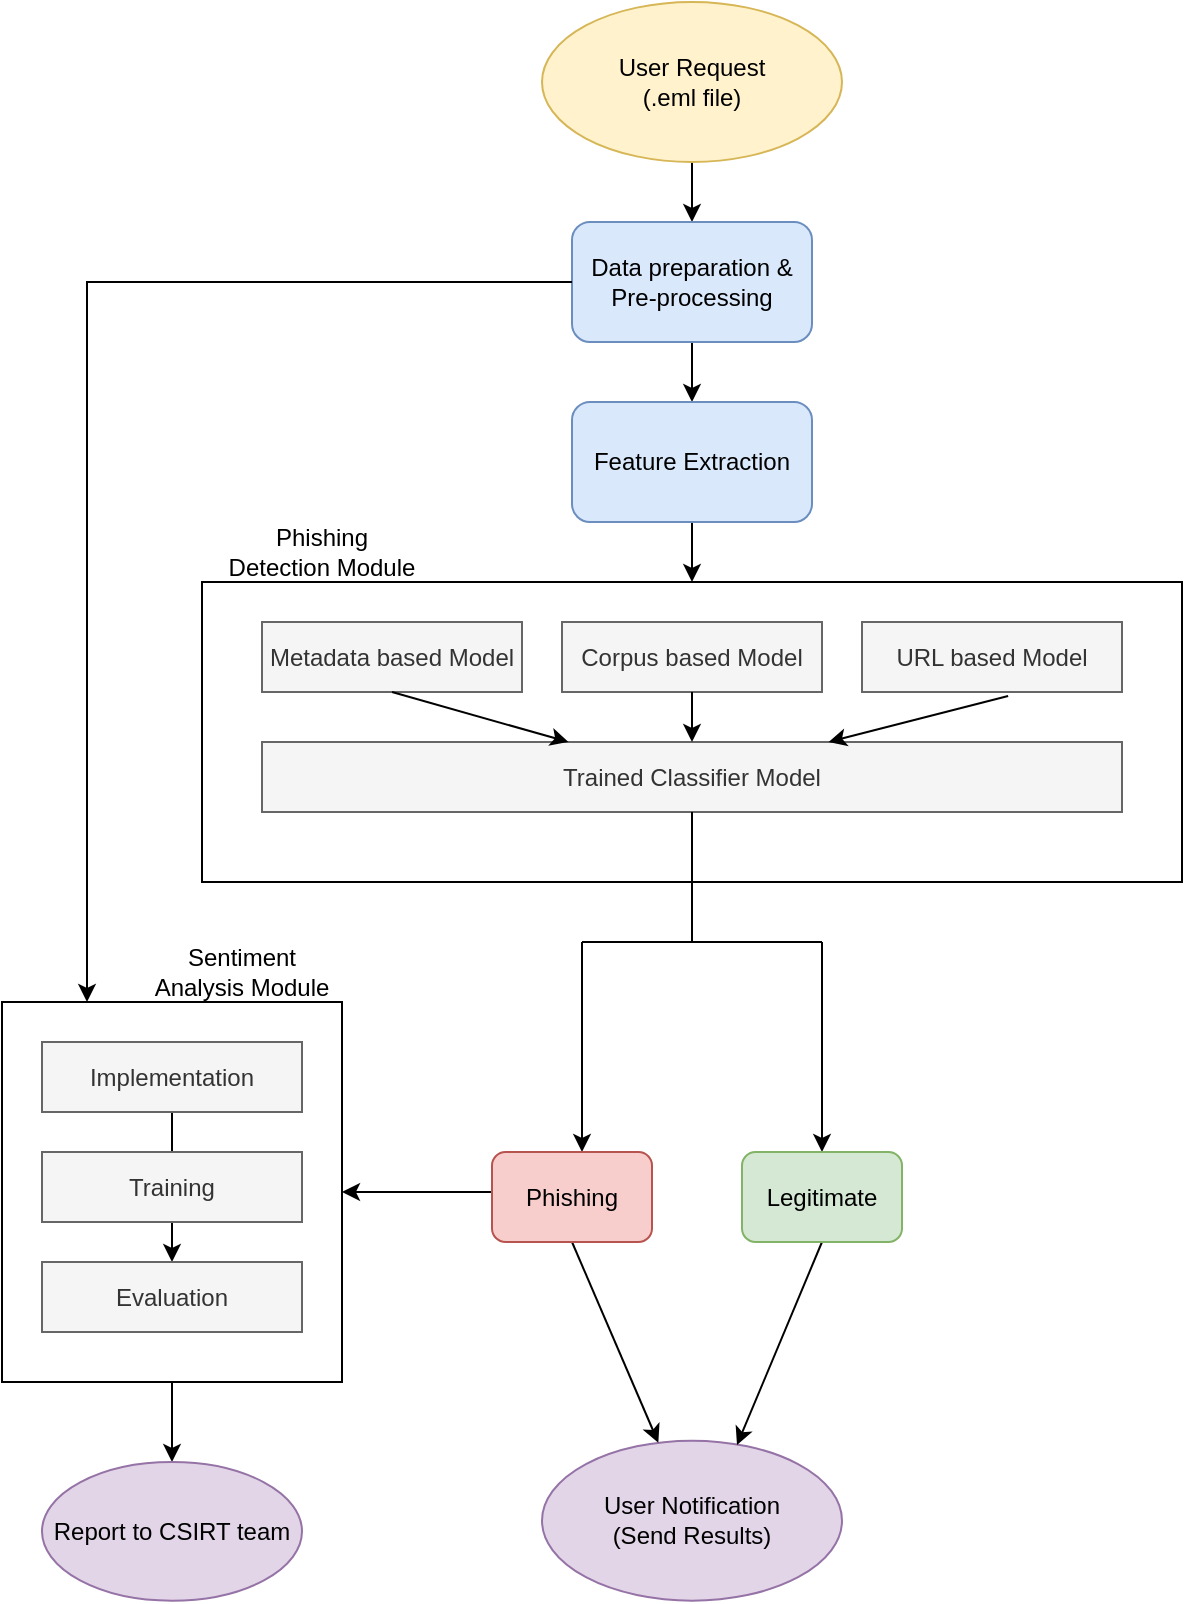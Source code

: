 <mxfile version="23.1.5" type="device">
  <diagram name="Page-1" id="ukfH7Aqjwt_QL-1ruhA5">
    <mxGraphModel dx="1434" dy="782" grid="1" gridSize="10" guides="1" tooltips="1" connect="1" arrows="1" fold="1" page="1" pageScale="1" pageWidth="850" pageHeight="1100" math="0" shadow="0">
      <root>
        <mxCell id="0" />
        <mxCell id="1" parent="0" />
        <mxCell id="_ipxNvvZkks40El0zRV0-2" value="" style="rounded=0;whiteSpace=wrap;html=1;" vertex="1" parent="1">
          <mxGeometry x="200" y="330" width="490" height="150" as="geometry" />
        </mxCell>
        <mxCell id="_ipxNvvZkks40El0zRV0-3" value="Phishing Detection Module" style="text;html=1;align=center;verticalAlign=middle;whiteSpace=wrap;rounded=0;" vertex="1" parent="1">
          <mxGeometry x="210" y="300" width="100" height="30" as="geometry" />
        </mxCell>
        <mxCell id="_ipxNvvZkks40El0zRV0-4" value="Metadata based Model" style="rounded=0;whiteSpace=wrap;html=1;fillColor=#f5f5f5;fontColor=#333333;strokeColor=#666666;" vertex="1" parent="1">
          <mxGeometry x="230" y="350" width="130" height="35" as="geometry" />
        </mxCell>
        <mxCell id="_ipxNvvZkks40El0zRV0-5" value="Corpus based Model" style="rounded=0;whiteSpace=wrap;html=1;fillColor=#f5f5f5;fontColor=#333333;strokeColor=#666666;" vertex="1" parent="1">
          <mxGeometry x="380" y="350" width="130" height="35" as="geometry" />
        </mxCell>
        <mxCell id="_ipxNvvZkks40El0zRV0-6" value="URL based Model" style="rounded=0;whiteSpace=wrap;html=1;fillColor=#f5f5f5;fontColor=#333333;strokeColor=#666666;" vertex="1" parent="1">
          <mxGeometry x="530" y="350" width="130" height="35" as="geometry" />
        </mxCell>
        <mxCell id="_ipxNvvZkks40El0zRV0-7" value="Trained Classifier Model" style="rounded=0;whiteSpace=wrap;html=1;fillColor=#f5f5f5;fontColor=#333333;strokeColor=#666666;" vertex="1" parent="1">
          <mxGeometry x="230" y="410" width="430" height="35" as="geometry" />
        </mxCell>
        <mxCell id="_ipxNvvZkks40El0zRV0-9" value="" style="endArrow=classic;html=1;rounded=0;exitX=0.5;exitY=1;exitDx=0;exitDy=0;" edge="1" parent="1" source="_ipxNvvZkks40El0zRV0-4" target="_ipxNvvZkks40El0zRV0-7">
          <mxGeometry width="50" height="50" relative="1" as="geometry">
            <mxPoint x="270" y="400" as="sourcePoint" />
            <mxPoint x="330" y="400" as="targetPoint" />
          </mxGeometry>
        </mxCell>
        <mxCell id="_ipxNvvZkks40El0zRV0-10" value="" style="endArrow=classic;html=1;rounded=0;exitX=0.5;exitY=1;exitDx=0;exitDy=0;entryX=0.5;entryY=0;entryDx=0;entryDy=0;" edge="1" parent="1" source="_ipxNvvZkks40El0zRV0-5" target="_ipxNvvZkks40El0zRV0-7">
          <mxGeometry width="50" height="50" relative="1" as="geometry">
            <mxPoint x="305" y="395" as="sourcePoint" />
            <mxPoint x="393" y="420" as="targetPoint" />
          </mxGeometry>
        </mxCell>
        <mxCell id="_ipxNvvZkks40El0zRV0-11" value="" style="endArrow=classic;html=1;rounded=0;exitX=0.562;exitY=1.057;exitDx=0;exitDy=0;exitPerimeter=0;" edge="1" parent="1" source="_ipxNvvZkks40El0zRV0-6" target="_ipxNvvZkks40El0zRV0-7">
          <mxGeometry width="50" height="50" relative="1" as="geometry">
            <mxPoint x="455" y="395" as="sourcePoint" />
            <mxPoint x="455" y="420" as="targetPoint" />
          </mxGeometry>
        </mxCell>
        <mxCell id="_ipxNvvZkks40El0zRV0-12" value="" style="endArrow=classic;html=1;rounded=0;entryX=0.5;entryY=0;entryDx=0;entryDy=0;" edge="1" parent="1">
          <mxGeometry width="50" height="50" relative="1" as="geometry">
            <mxPoint x="390" y="510" as="sourcePoint" />
            <mxPoint x="390" y="615" as="targetPoint" />
          </mxGeometry>
        </mxCell>
        <mxCell id="_ipxNvvZkks40El0zRV0-13" value="" style="endArrow=classic;html=1;rounded=0;entryX=0.5;entryY=0;entryDx=0;entryDy=0;" edge="1" parent="1" target="_ipxNvvZkks40El0zRV0-39">
          <mxGeometry width="50" height="50" relative="1" as="geometry">
            <mxPoint x="510" y="510" as="sourcePoint" />
            <mxPoint x="500" y="615" as="targetPoint" />
          </mxGeometry>
        </mxCell>
        <mxCell id="_ipxNvvZkks40El0zRV0-18" value="&lt;div&gt;User Notification&lt;/div&gt;&lt;div&gt;(Send Results)&lt;br&gt;&lt;/div&gt;" style="ellipse;whiteSpace=wrap;html=1;fillColor=#e1d5e7;strokeColor=#9673a6;" vertex="1" parent="1">
          <mxGeometry x="370" y="759.33" width="150" height="80" as="geometry" />
        </mxCell>
        <mxCell id="_ipxNvvZkks40El0zRV0-19" value="" style="endArrow=classic;html=1;rounded=0;exitX=0.5;exitY=1;exitDx=0;exitDy=0;" edge="1" parent="1" source="_ipxNvvZkks40El0zRV0-38" target="_ipxNvvZkks40El0zRV0-18">
          <mxGeometry width="50" height="50" relative="1" as="geometry">
            <mxPoint x="390" y="655" as="sourcePoint" />
            <mxPoint x="400" y="560" as="targetPoint" />
          </mxGeometry>
        </mxCell>
        <mxCell id="_ipxNvvZkks40El0zRV0-20" value="" style="endArrow=classic;html=1;rounded=0;exitX=0.5;exitY=1;exitDx=0;exitDy=0;entryX=0.65;entryY=0.027;entryDx=0;entryDy=0;entryPerimeter=0;" edge="1" parent="1" source="_ipxNvvZkks40El0zRV0-39" target="_ipxNvvZkks40El0zRV0-18">
          <mxGeometry width="50" height="50" relative="1" as="geometry">
            <mxPoint x="500" y="655" as="sourcePoint" />
            <mxPoint x="460" y="640" as="targetPoint" />
          </mxGeometry>
        </mxCell>
        <mxCell id="_ipxNvvZkks40El0zRV0-31" value="" style="edgeStyle=orthogonalEdgeStyle;rounded=0;orthogonalLoop=1;jettySize=auto;html=1;" edge="1" parent="1" source="_ipxNvvZkks40El0zRV0-21" target="_ipxNvvZkks40El0zRV0-33">
          <mxGeometry relative="1" as="geometry">
            <mxPoint x="185.083" y="760" as="targetPoint" />
          </mxGeometry>
        </mxCell>
        <mxCell id="_ipxNvvZkks40El0zRV0-21" value="" style="rounded=0;whiteSpace=wrap;html=1;" vertex="1" parent="1">
          <mxGeometry x="100" y="540" width="170" height="190" as="geometry" />
        </mxCell>
        <mxCell id="_ipxNvvZkks40El0zRV0-22" value="Sentiment Analysis Module" style="text;html=1;align=center;verticalAlign=middle;whiteSpace=wrap;rounded=0;" vertex="1" parent="1">
          <mxGeometry x="170" y="510" width="100" height="30" as="geometry" />
        </mxCell>
        <mxCell id="_ipxNvvZkks40El0zRV0-25" value="" style="endArrow=classic;html=1;rounded=0;exitX=0;exitY=0.5;exitDx=0;exitDy=0;entryX=1;entryY=0.5;entryDx=0;entryDy=0;" edge="1" parent="1" target="_ipxNvvZkks40El0zRV0-21">
          <mxGeometry width="50" height="50" relative="1" as="geometry">
            <mxPoint x="350" y="635" as="sourcePoint" />
            <mxPoint x="400" y="560" as="targetPoint" />
          </mxGeometry>
        </mxCell>
        <mxCell id="_ipxNvvZkks40El0zRV0-29" value="" style="edgeStyle=orthogonalEdgeStyle;rounded=0;orthogonalLoop=1;jettySize=auto;html=1;" edge="1" parent="1" source="_ipxNvvZkks40El0zRV0-26" target="_ipxNvvZkks40El0zRV0-28">
          <mxGeometry relative="1" as="geometry" />
        </mxCell>
        <mxCell id="_ipxNvvZkks40El0zRV0-26" value="Implementation" style="rounded=0;whiteSpace=wrap;html=1;fillColor=#f5f5f5;fontColor=#333333;strokeColor=#666666;" vertex="1" parent="1">
          <mxGeometry x="120" y="560" width="130" height="35" as="geometry" />
        </mxCell>
        <mxCell id="_ipxNvvZkks40El0zRV0-27" value="Training" style="rounded=0;whiteSpace=wrap;html=1;fillColor=#f5f5f5;fontColor=#333333;strokeColor=#666666;" vertex="1" parent="1">
          <mxGeometry x="120" y="615" width="130" height="35" as="geometry" />
        </mxCell>
        <mxCell id="_ipxNvvZkks40El0zRV0-28" value="Evaluation" style="rounded=0;whiteSpace=wrap;html=1;fillColor=#f5f5f5;fontColor=#333333;strokeColor=#666666;" vertex="1" parent="1">
          <mxGeometry x="120" y="670" width="130" height="35" as="geometry" />
        </mxCell>
        <mxCell id="_ipxNvvZkks40El0zRV0-33" value="Report to CSIRT team" style="ellipse;whiteSpace=wrap;html=1;fillColor=#e1d5e7;strokeColor=#9673a6;" vertex="1" parent="1">
          <mxGeometry x="120" y="770" width="130" height="69.33" as="geometry" />
        </mxCell>
        <mxCell id="_ipxNvvZkks40El0zRV0-36" style="edgeStyle=orthogonalEdgeStyle;rounded=0;orthogonalLoop=1;jettySize=auto;html=1;entryX=0.5;entryY=0;entryDx=0;entryDy=0;" edge="1" parent="1" source="_ipxNvvZkks40El0zRV0-34" target="_ipxNvvZkks40El0zRV0-37">
          <mxGeometry relative="1" as="geometry">
            <mxPoint x="445" y="160" as="targetPoint" />
          </mxGeometry>
        </mxCell>
        <mxCell id="_ipxNvvZkks40El0zRV0-34" value="&lt;div&gt;User Request&lt;/div&gt;&lt;div&gt;(.eml file)&lt;br&gt;&lt;/div&gt;" style="ellipse;whiteSpace=wrap;html=1;fillColor=#fff2cc;strokeColor=#d6b656;" vertex="1" parent="1">
          <mxGeometry x="370" y="40" width="150" height="80" as="geometry" />
        </mxCell>
        <mxCell id="_ipxNvvZkks40El0zRV0-42" value="" style="edgeStyle=orthogonalEdgeStyle;rounded=0;orthogonalLoop=1;jettySize=auto;html=1;" edge="1" parent="1" source="_ipxNvvZkks40El0zRV0-37" target="_ipxNvvZkks40El0zRV0-41">
          <mxGeometry relative="1" as="geometry" />
        </mxCell>
        <mxCell id="_ipxNvvZkks40El0zRV0-37" value="Data preparation &amp;amp; Pre-processing" style="rounded=1;whiteSpace=wrap;html=1;fillColor=#dae8fc;strokeColor=#6c8ebf;" vertex="1" parent="1">
          <mxGeometry x="385" y="150" width="120" height="60" as="geometry" />
        </mxCell>
        <mxCell id="_ipxNvvZkks40El0zRV0-38" value="Phishing" style="rounded=1;whiteSpace=wrap;html=1;fillColor=#f8cecc;strokeColor=#b85450;" vertex="1" parent="1">
          <mxGeometry x="345" y="615" width="80" height="45" as="geometry" />
        </mxCell>
        <mxCell id="_ipxNvvZkks40El0zRV0-39" value="Legitimate" style="rounded=1;whiteSpace=wrap;html=1;fillColor=#d5e8d4;strokeColor=#82b366;" vertex="1" parent="1">
          <mxGeometry x="470" y="615" width="80" height="45" as="geometry" />
        </mxCell>
        <mxCell id="_ipxNvvZkks40El0zRV0-43" style="edgeStyle=orthogonalEdgeStyle;rounded=0;orthogonalLoop=1;jettySize=auto;html=1;entryX=0.5;entryY=0;entryDx=0;entryDy=0;" edge="1" parent="1" source="_ipxNvvZkks40El0zRV0-41" target="_ipxNvvZkks40El0zRV0-2">
          <mxGeometry relative="1" as="geometry" />
        </mxCell>
        <mxCell id="_ipxNvvZkks40El0zRV0-44" style="edgeStyle=orthogonalEdgeStyle;rounded=0;orthogonalLoop=1;jettySize=auto;html=1;exitX=0;exitY=0.5;exitDx=0;exitDy=0;entryX=0.25;entryY=0;entryDx=0;entryDy=0;" edge="1" parent="1" source="_ipxNvvZkks40El0zRV0-37" target="_ipxNvvZkks40El0zRV0-21">
          <mxGeometry relative="1" as="geometry">
            <mxPoint x="130" y="180" as="targetPoint" />
            <mxPoint x="380" y="180" as="sourcePoint" />
            <Array as="points">
              <mxPoint x="143" y="180" />
            </Array>
          </mxGeometry>
        </mxCell>
        <mxCell id="_ipxNvvZkks40El0zRV0-41" value="&lt;div&gt;Feature Extraction&lt;/div&gt;" style="rounded=1;whiteSpace=wrap;html=1;fillColor=#dae8fc;strokeColor=#6c8ebf;" vertex="1" parent="1">
          <mxGeometry x="385" y="240" width="120" height="60" as="geometry" />
        </mxCell>
        <mxCell id="_ipxNvvZkks40El0zRV0-51" value="" style="endArrow=none;html=1;rounded=0;entryX=0.5;entryY=1;entryDx=0;entryDy=0;exitX=0.5;exitY=1;exitDx=0;exitDy=0;" edge="1" parent="1" source="_ipxNvvZkks40El0zRV0-2" target="_ipxNvvZkks40El0zRV0-7">
          <mxGeometry width="50" height="50" relative="1" as="geometry">
            <mxPoint x="260" y="550" as="sourcePoint" />
            <mxPoint x="310" y="500" as="targetPoint" />
          </mxGeometry>
        </mxCell>
        <mxCell id="_ipxNvvZkks40El0zRV0-52" value="" style="endArrow=none;html=1;rounded=0;entryX=0.5;entryY=1;entryDx=0;entryDy=0;" edge="1" parent="1" target="_ipxNvvZkks40El0zRV0-2">
          <mxGeometry width="50" height="50" relative="1" as="geometry">
            <mxPoint x="445" y="510" as="sourcePoint" />
            <mxPoint x="310" y="500" as="targetPoint" />
          </mxGeometry>
        </mxCell>
        <mxCell id="_ipxNvvZkks40El0zRV0-53" value="" style="endArrow=none;html=1;rounded=0;" edge="1" parent="1">
          <mxGeometry width="50" height="50" relative="1" as="geometry">
            <mxPoint x="390" y="510" as="sourcePoint" />
            <mxPoint x="445" y="510" as="targetPoint" />
          </mxGeometry>
        </mxCell>
        <mxCell id="_ipxNvvZkks40El0zRV0-54" value="" style="endArrow=none;html=1;rounded=0;" edge="1" parent="1">
          <mxGeometry width="50" height="50" relative="1" as="geometry">
            <mxPoint x="440" y="510" as="sourcePoint" />
            <mxPoint x="510" y="510" as="targetPoint" />
          </mxGeometry>
        </mxCell>
      </root>
    </mxGraphModel>
  </diagram>
</mxfile>
